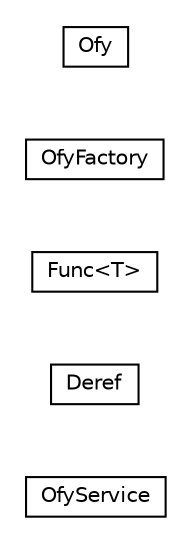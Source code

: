 #!/usr/local/bin/dot
#
# Class diagram 
# Generated by UMLGraph version R5_6-24-gf6e263 (http://www.umlgraph.org/)
#

digraph G {
	edge [fontname="Helvetica",fontsize=10,labelfontname="Helvetica",labelfontsize=10];
	node [fontname="Helvetica",fontsize=10,shape=plaintext];
	nodesep=0.25;
	ranksep=0.5;
	rankdir=LR;
	// com.gwtplatform.carstore.server.dao.objectify.OfyService
	c33010 [label=<<table title="com.gwtplatform.carstore.server.dao.objectify.OfyService" border="0" cellborder="1" cellspacing="0" cellpadding="2" port="p" href="./OfyService.html">
		<tr><td><table border="0" cellspacing="0" cellpadding="1">
<tr><td align="center" balign="center"> OfyService </td></tr>
		</table></td></tr>
		</table>>, URL="./OfyService.html", fontname="Helvetica", fontcolor="black", fontsize=10.0];
	// com.gwtplatform.carstore.server.dao.objectify.Deref
	c33011 [label=<<table title="com.gwtplatform.carstore.server.dao.objectify.Deref" border="0" cellborder="1" cellspacing="0" cellpadding="2" port="p" href="./Deref.html">
		<tr><td><table border="0" cellspacing="0" cellpadding="1">
<tr><td align="center" balign="center"> Deref </td></tr>
		</table></td></tr>
		</table>>, URL="./Deref.html", fontname="Helvetica", fontcolor="black", fontsize=10.0];
	// com.gwtplatform.carstore.server.dao.objectify.Deref.Func<T>
	c33012 [label=<<table title="com.gwtplatform.carstore.server.dao.objectify.Deref.Func" border="0" cellborder="1" cellspacing="0" cellpadding="2" port="p" href="./Deref.Func.html">
		<tr><td><table border="0" cellspacing="0" cellpadding="1">
<tr><td align="center" balign="center"> Func&lt;T&gt; </td></tr>
		</table></td></tr>
		</table>>, URL="./Deref.Func.html", fontname="Helvetica", fontcolor="black", fontsize=10.0];
	// com.gwtplatform.carstore.server.dao.objectify.OfyFactory
	c33013 [label=<<table title="com.gwtplatform.carstore.server.dao.objectify.OfyFactory" border="0" cellborder="1" cellspacing="0" cellpadding="2" port="p" href="./OfyFactory.html">
		<tr><td><table border="0" cellspacing="0" cellpadding="1">
<tr><td align="center" balign="center"> OfyFactory </td></tr>
		</table></td></tr>
		</table>>, URL="./OfyFactory.html", fontname="Helvetica", fontcolor="black", fontsize=10.0];
	// com.gwtplatform.carstore.server.dao.objectify.Ofy
	c33014 [label=<<table title="com.gwtplatform.carstore.server.dao.objectify.Ofy" border="0" cellborder="1" cellspacing="0" cellpadding="2" port="p" href="./Ofy.html">
		<tr><td><table border="0" cellspacing="0" cellpadding="1">
<tr><td align="center" balign="center"> Ofy </td></tr>
		</table></td></tr>
		</table>>, URL="./Ofy.html", fontname="Helvetica", fontcolor="black", fontsize=10.0];
}

